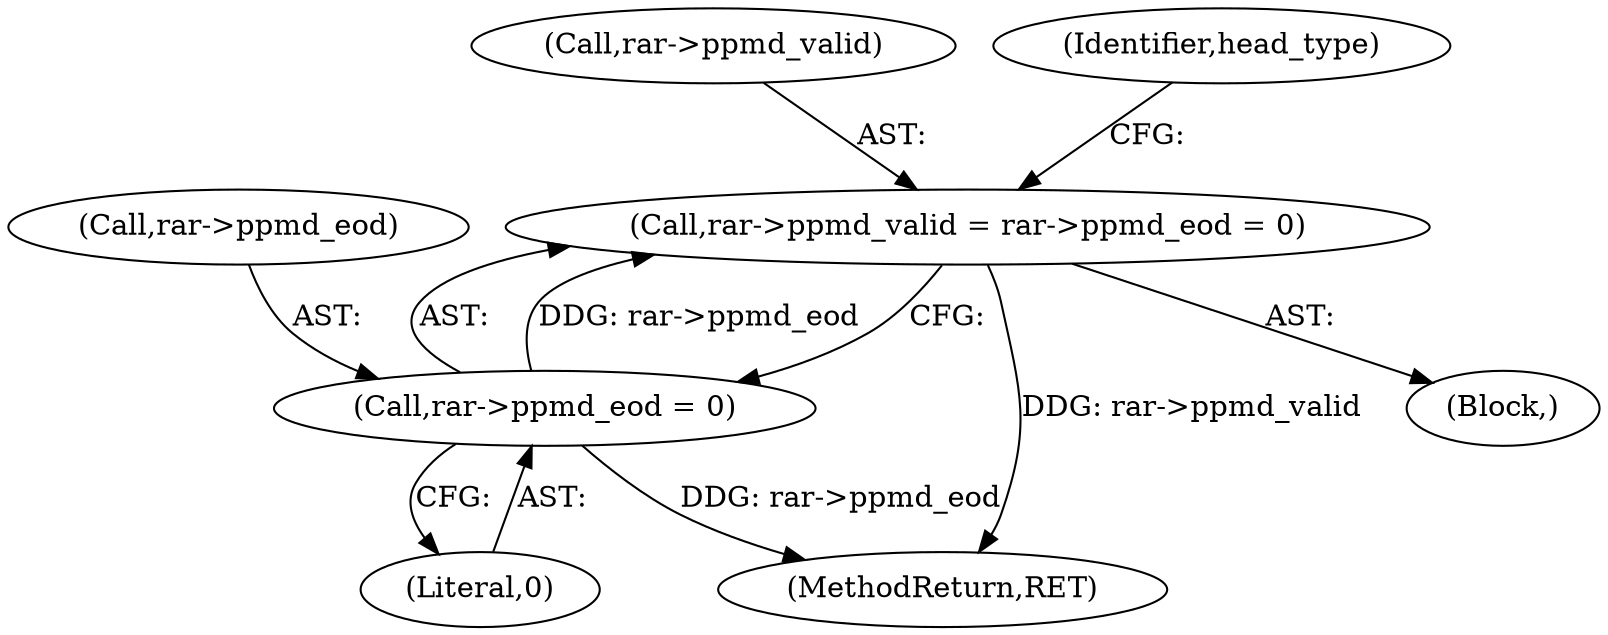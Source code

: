 digraph "0_libarchive_5562545b5562f6d12a4ef991fae158bf4ccf92b6@pointer" {
"1001611" [label="(Call,rar->ppmd_valid = rar->ppmd_eod = 0)"];
"1001615" [label="(Call,rar->ppmd_eod = 0)"];
"1001741" [label="(MethodReturn,RET)"];
"1001612" [label="(Call,rar->ppmd_valid)"];
"1001622" [label="(Identifier,head_type)"];
"1001615" [label="(Call,rar->ppmd_eod = 0)"];
"1001611" [label="(Call,rar->ppmd_valid = rar->ppmd_eod = 0)"];
"1000121" [label="(Block,)"];
"1001616" [label="(Call,rar->ppmd_eod)"];
"1001619" [label="(Literal,0)"];
"1001611" -> "1000121"  [label="AST: "];
"1001611" -> "1001615"  [label="CFG: "];
"1001612" -> "1001611"  [label="AST: "];
"1001615" -> "1001611"  [label="AST: "];
"1001622" -> "1001611"  [label="CFG: "];
"1001611" -> "1001741"  [label="DDG: rar->ppmd_valid"];
"1001615" -> "1001611"  [label="DDG: rar->ppmd_eod"];
"1001615" -> "1001619"  [label="CFG: "];
"1001616" -> "1001615"  [label="AST: "];
"1001619" -> "1001615"  [label="AST: "];
"1001615" -> "1001741"  [label="DDG: rar->ppmd_eod"];
}
